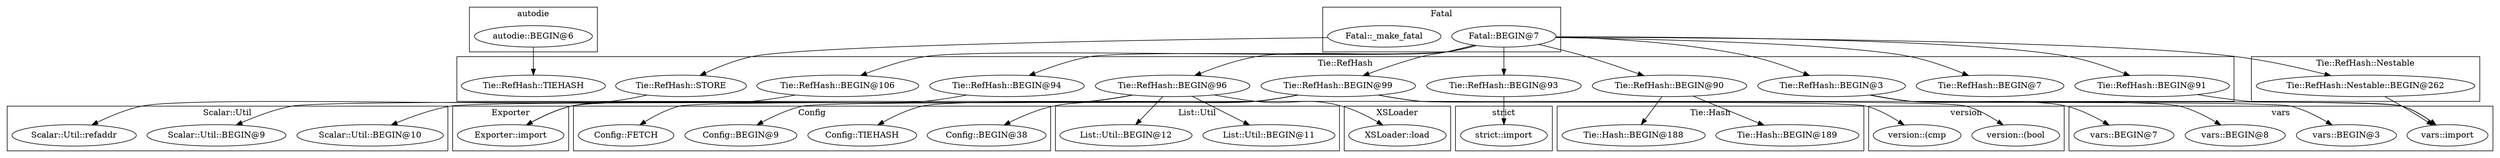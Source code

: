 digraph {
graph [overlap=false]
subgraph cluster_Config {
	label="Config";
	"Config::BEGIN@38";
	"Config::TIEHASH";
	"Config::BEGIN@9";
	"Config::FETCH";
}
subgraph cluster_List_Util {
	label="List::Util";
	"List::Util::BEGIN@11";
	"List::Util::BEGIN@12";
}
subgraph cluster_autodie {
	label="autodie";
	"autodie::BEGIN@6";
}
subgraph cluster_vars {
	label="vars";
	"vars::BEGIN@3";
	"vars::BEGIN@8";
	"vars::import";
	"vars::BEGIN@7";
}
subgraph cluster_Tie_RefHash_Nestable {
	label="Tie::RefHash::Nestable";
	"Tie::RefHash::Nestable::BEGIN@262";
}
subgraph cluster_Tie_Hash {
	label="Tie::Hash";
	"Tie::Hash::BEGIN@189";
	"Tie::Hash::BEGIN@188";
}
subgraph cluster_strict {
	label="strict";
	"strict::import";
}
subgraph cluster_Tie_RefHash {
	label="Tie::RefHash";
	"Tie::RefHash::STORE";
	"Tie::RefHash::BEGIN@94";
	"Tie::RefHash::BEGIN@96";
	"Tie::RefHash::TIEHASH";
	"Tie::RefHash::BEGIN@3";
	"Tie::RefHash::BEGIN@93";
	"Tie::RefHash::BEGIN@90";
	"Tie::RefHash::BEGIN@106";
	"Tie::RefHash::BEGIN@91";
	"Tie::RefHash::BEGIN@7";
	"Tie::RefHash::BEGIN@99";
}
subgraph cluster_Scalar_Util {
	label="Scalar::Util";
	"Scalar::Util::BEGIN@9";
	"Scalar::Util::refaddr";
	"Scalar::Util::BEGIN@10";
}
subgraph cluster_XSLoader {
	label="XSLoader";
	"XSLoader::load";
}
subgraph cluster_Fatal {
	label="Fatal";
	"Fatal::_make_fatal";
	"Fatal::BEGIN@7";
}
subgraph cluster_version {
	label="version";
	"version::(bool";
	"version::(cmp";
}
subgraph cluster_Exporter {
	label="Exporter";
	"Exporter::import";
}
"autodie::BEGIN@6" -> "Tie::RefHash::TIEHASH";
"Fatal::BEGIN@7" -> "Tie::RefHash::BEGIN@3";
"Tie::RefHash::BEGIN@106" -> "Exporter::import";
"Tie::RefHash::BEGIN@94" -> "Exporter::import";
"Tie::RefHash::BEGIN@96" -> "List::Util::BEGIN@12";
"Fatal::BEGIN@7" -> "Tie::RefHash::BEGIN@90";
"Tie::RefHash::BEGIN@96" -> "Scalar::Util::BEGIN@10";
"Tie::RefHash::BEGIN@96" -> "List::Util::BEGIN@11";
"Tie::RefHash::BEGIN@99" -> "version::(bool";
"Fatal::BEGIN@7" -> "Tie::RefHash::BEGIN@93";
"Tie::RefHash::STORE" -> "Scalar::Util::refaddr";
"Fatal::BEGIN@7" -> "Tie::RefHash::BEGIN@91";
"Tie::RefHash::BEGIN@99" -> "Config::TIEHASH";
"Tie::RefHash::BEGIN@3" -> "vars::BEGIN@8";
"Fatal::BEGIN@7" -> "Tie::RefHash::BEGIN@106";
"Tie::RefHash::BEGIN@99" -> "Config::BEGIN@9";
"Fatal::BEGIN@7" -> "Tie::RefHash::BEGIN@7";
"Fatal::BEGIN@7" -> "Tie::RefHash::BEGIN@99";
"Fatal::BEGIN@7" -> "Tie::RefHash::BEGIN@94";
"Tie::RefHash::BEGIN@3" -> "vars::import";
"Tie::RefHash::Nestable::BEGIN@262" -> "vars::import";
"Tie::RefHash::BEGIN@91" -> "vars::import";
"Tie::RefHash::BEGIN@99" -> "version::(cmp";
"Fatal::_make_fatal" -> "Tie::RefHash::STORE";
"Tie::RefHash::BEGIN@99" -> "Config::BEGIN@38";
"Fatal::BEGIN@7" -> "Tie::RefHash::BEGIN@96";
"Tie::RefHash::BEGIN@96" -> "Scalar::Util::BEGIN@9";
"Tie::RefHash::BEGIN@90" -> "Tie::Hash::BEGIN@188";
"Tie::RefHash::BEGIN@3" -> "vars::BEGIN@3";
"Tie::RefHash::BEGIN@90" -> "Tie::Hash::BEGIN@189";
"Fatal::BEGIN@7" -> "Tie::RefHash::Nestable::BEGIN@262";
"Tie::RefHash::BEGIN@96" -> "XSLoader::load";
"Tie::RefHash::BEGIN@96" -> "Config::FETCH";
"Tie::RefHash::BEGIN@93" -> "strict::import";
"Tie::RefHash::BEGIN@3" -> "vars::BEGIN@7";
}
